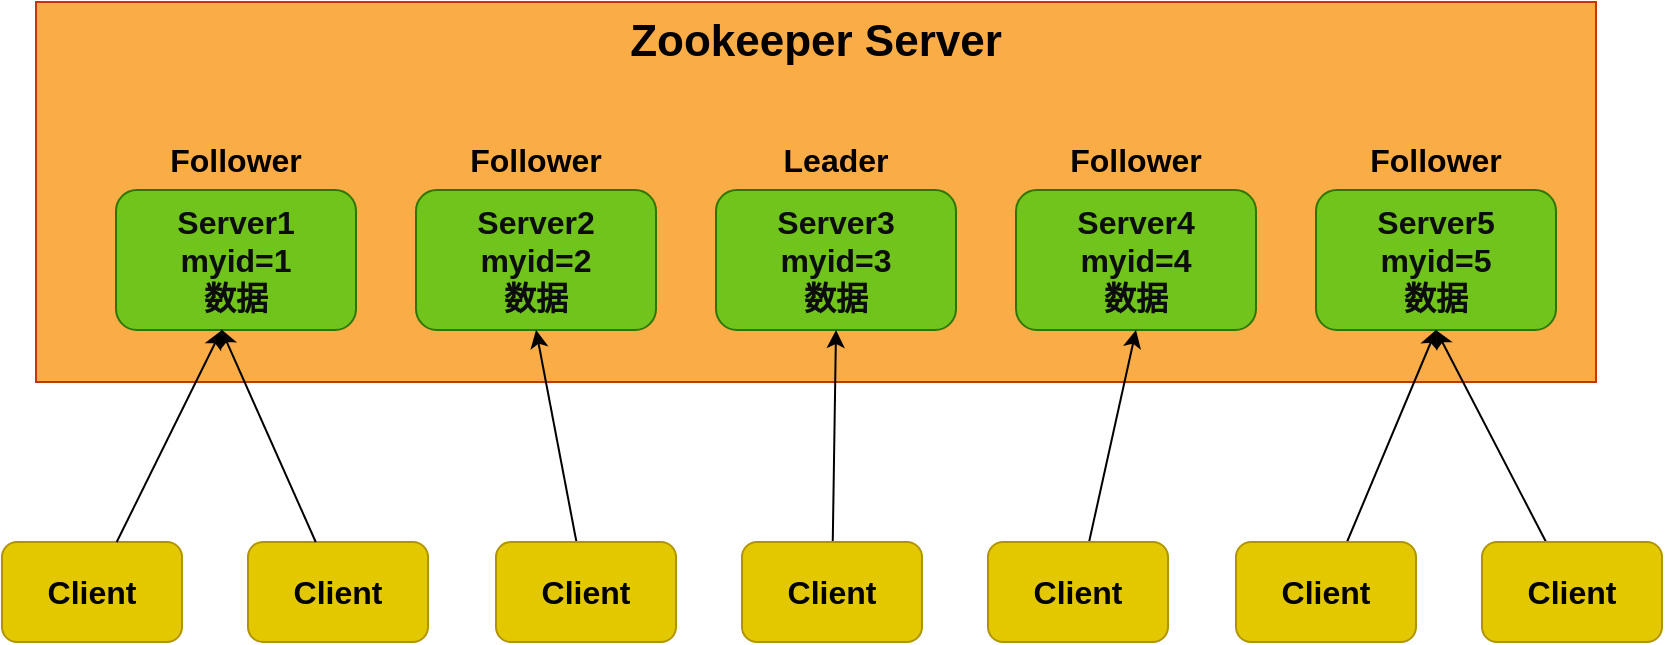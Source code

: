<mxfile version="25.0.3" pages="2">
  <diagram name="zookeeper特点" id="c7558073-3199-34d8-9f00-42111426c3f3">
    <mxGraphModel dx="1584" dy="2370" grid="1" gridSize="10" guides="1" tooltips="1" connect="1" arrows="1" fold="1" page="1" pageScale="1" pageWidth="1169" pageHeight="827" background="none" math="0" shadow="0">
      <root>
        <mxCell id="0" />
        <mxCell id="1" parent="0" />
        <mxCell id="lSs8Wl9gMxLuSbUvKKwC-7" style="edgeStyle=none;rounded=0;orthogonalLoop=1;jettySize=auto;html=1;entryX=0.5;entryY=0;entryDx=0;entryDy=0;fontSize=22;exitX=0;exitY=1;exitDx=0;exitDy=0;" parent="1" edge="1">
          <mxGeometry relative="1" as="geometry">
            <mxPoint x="220" y="190" as="sourcePoint" />
          </mxGeometry>
        </mxCell>
        <mxCell id="lSs8Wl9gMxLuSbUvKKwC-11" style="edgeStyle=none;rounded=0;orthogonalLoop=1;jettySize=auto;html=1;entryX=0;entryY=0;entryDx=0;entryDy=0;fontSize=22;" parent="1" edge="1">
          <mxGeometry relative="1" as="geometry">
            <mxPoint x="332.5" y="190" as="sourcePoint" />
          </mxGeometry>
        </mxCell>
        <mxCell id="D7yf6N8B82BZxUn0IDsn-1" value="Zookeeper Server" style="rounded=0;whiteSpace=wrap;html=1;fillColor=#FAAC46;fontColor=#000000;strokeColor=#C73500;verticalAlign=top;fontSize=22;fontStyle=1" vertex="1" parent="1">
          <mxGeometry x="207" y="40" width="780" height="190" as="geometry" />
        </mxCell>
        <mxCell id="D7yf6N8B82BZxUn0IDsn-4" value="" style="group" vertex="1" connectable="0" parent="1">
          <mxGeometry x="247" y="104" width="120" height="100" as="geometry" />
        </mxCell>
        <mxCell id="D7yf6N8B82BZxUn0IDsn-2" value="Server1&lt;br style=&quot;font-size: 16px;&quot;&gt;myid=1&lt;br style=&quot;font-size: 16px;&quot;&gt;数据" style="rounded=1;whiteSpace=wrap;html=1;fillColor=#70C41B;strokeColor=#2D7600;fontColor=#0D0D0D;fontSize=16;fontStyle=1" vertex="1" parent="D7yf6N8B82BZxUn0IDsn-4">
          <mxGeometry y="30" width="120" height="70" as="geometry" />
        </mxCell>
        <mxCell id="D7yf6N8B82BZxUn0IDsn-3" value="Follower" style="text;html=1;strokeColor=none;fillColor=none;align=center;verticalAlign=middle;whiteSpace=wrap;rounded=0;fontStyle=1;fontSize=16;" vertex="1" parent="D7yf6N8B82BZxUn0IDsn-4">
          <mxGeometry x="30" width="60" height="30" as="geometry" />
        </mxCell>
        <mxCell id="D7yf6N8B82BZxUn0IDsn-5" value="" style="group" vertex="1" connectable="0" parent="1">
          <mxGeometry x="397" y="104" width="120" height="100" as="geometry" />
        </mxCell>
        <mxCell id="D7yf6N8B82BZxUn0IDsn-6" value="Server2&lt;br style=&quot;font-size: 16px;&quot;&gt;myid=2&lt;br style=&quot;font-size: 16px;&quot;&gt;数据" style="rounded=1;whiteSpace=wrap;html=1;fillColor=#70C41B;strokeColor=#2D7600;fontColor=#0D0D0D;fontSize=16;fontStyle=1" vertex="1" parent="D7yf6N8B82BZxUn0IDsn-5">
          <mxGeometry y="30" width="120" height="70" as="geometry" />
        </mxCell>
        <mxCell id="D7yf6N8B82BZxUn0IDsn-7" value="Follower" style="text;html=1;strokeColor=none;fillColor=none;align=center;verticalAlign=middle;whiteSpace=wrap;rounded=0;fontStyle=1;fontSize=16;" vertex="1" parent="D7yf6N8B82BZxUn0IDsn-5">
          <mxGeometry x="30" width="60" height="30" as="geometry" />
        </mxCell>
        <mxCell id="D7yf6N8B82BZxUn0IDsn-8" value="" style="group" vertex="1" connectable="0" parent="1">
          <mxGeometry x="547" y="104" width="120" height="100" as="geometry" />
        </mxCell>
        <mxCell id="D7yf6N8B82BZxUn0IDsn-9" value="Server3&lt;br style=&quot;font-size: 16px;&quot;&gt;myid=3&lt;br style=&quot;font-size: 16px;&quot;&gt;数据" style="rounded=1;whiteSpace=wrap;html=1;fillColor=#70C41B;strokeColor=#2D7600;fontColor=#0D0D0D;fontSize=16;fontStyle=1" vertex="1" parent="D7yf6N8B82BZxUn0IDsn-8">
          <mxGeometry y="30" width="120" height="70" as="geometry" />
        </mxCell>
        <mxCell id="D7yf6N8B82BZxUn0IDsn-10" value="Leader" style="text;html=1;strokeColor=none;fillColor=none;align=center;verticalAlign=middle;whiteSpace=wrap;rounded=0;fontStyle=1;fontSize=16;" vertex="1" parent="D7yf6N8B82BZxUn0IDsn-8">
          <mxGeometry x="30" width="60" height="30" as="geometry" />
        </mxCell>
        <mxCell id="D7yf6N8B82BZxUn0IDsn-11" value="" style="group" vertex="1" connectable="0" parent="1">
          <mxGeometry x="697" y="104" width="120" height="100" as="geometry" />
        </mxCell>
        <mxCell id="D7yf6N8B82BZxUn0IDsn-12" value="Server4&lt;br style=&quot;font-size: 16px;&quot;&gt;myid=4&lt;br style=&quot;font-size: 16px;&quot;&gt;数据" style="rounded=1;whiteSpace=wrap;html=1;fillColor=#70C41B;strokeColor=#2D7600;fontColor=#0D0D0D;fontSize=16;fontStyle=1" vertex="1" parent="D7yf6N8B82BZxUn0IDsn-11">
          <mxGeometry y="30" width="120" height="70" as="geometry" />
        </mxCell>
        <mxCell id="D7yf6N8B82BZxUn0IDsn-13" value="Follower" style="text;html=1;strokeColor=none;fillColor=none;align=center;verticalAlign=middle;whiteSpace=wrap;rounded=0;fontStyle=1;fontSize=16;" vertex="1" parent="D7yf6N8B82BZxUn0IDsn-11">
          <mxGeometry x="30" width="60" height="30" as="geometry" />
        </mxCell>
        <mxCell id="D7yf6N8B82BZxUn0IDsn-14" value="" style="group" vertex="1" connectable="0" parent="1">
          <mxGeometry x="847" y="104" width="120" height="100" as="geometry" />
        </mxCell>
        <mxCell id="D7yf6N8B82BZxUn0IDsn-15" value="Server5&lt;br style=&quot;font-size: 16px;&quot;&gt;myid=5&lt;br style=&quot;font-size: 16px;&quot;&gt;数据" style="rounded=1;whiteSpace=wrap;html=1;fillColor=#70C41B;strokeColor=#2D7600;fontColor=#0D0D0D;fontSize=16;fontStyle=1" vertex="1" parent="D7yf6N8B82BZxUn0IDsn-14">
          <mxGeometry y="30" width="120" height="70" as="geometry" />
        </mxCell>
        <mxCell id="D7yf6N8B82BZxUn0IDsn-16" value="Follower" style="text;html=1;strokeColor=none;fillColor=none;align=center;verticalAlign=middle;whiteSpace=wrap;rounded=0;fontStyle=1;fontSize=16;" vertex="1" parent="D7yf6N8B82BZxUn0IDsn-14">
          <mxGeometry x="30" width="60" height="30" as="geometry" />
        </mxCell>
        <mxCell id="D7yf6N8B82BZxUn0IDsn-17" value="Client" style="rounded=1;whiteSpace=wrap;html=1;fillColor=#e3c800;strokeColor=#B09500;fontColor=#000000;fontSize=16;fontStyle=1" vertex="1" parent="1">
          <mxGeometry x="190" y="310" width="90" height="50" as="geometry" />
        </mxCell>
        <mxCell id="D7yf6N8B82BZxUn0IDsn-18" value="Client" style="rounded=1;whiteSpace=wrap;html=1;fillColor=#e3c800;strokeColor=#B09500;fontColor=#000000;fontSize=16;fontStyle=1" vertex="1" parent="1">
          <mxGeometry x="313" y="310" width="90" height="50" as="geometry" />
        </mxCell>
        <mxCell id="D7yf6N8B82BZxUn0IDsn-26" style="rounded=0;orthogonalLoop=1;jettySize=auto;html=1;entryX=0.5;entryY=1;entryDx=0;entryDy=0;" edge="1" parent="1" source="D7yf6N8B82BZxUn0IDsn-19" target="D7yf6N8B82BZxUn0IDsn-6">
          <mxGeometry relative="1" as="geometry">
            <mxPoint x="467" y="210.0" as="targetPoint" />
          </mxGeometry>
        </mxCell>
        <mxCell id="D7yf6N8B82BZxUn0IDsn-19" value="Client" style="rounded=1;whiteSpace=wrap;html=1;fillColor=#e3c800;strokeColor=#B09500;fontColor=#000000;fontSize=16;fontStyle=1" vertex="1" parent="1">
          <mxGeometry x="437" y="310" width="90" height="50" as="geometry" />
        </mxCell>
        <mxCell id="D7yf6N8B82BZxUn0IDsn-27" style="rounded=0;orthogonalLoop=1;jettySize=auto;html=1;entryX=0.5;entryY=1;entryDx=0;entryDy=0;" edge="1" parent="1" source="D7yf6N8B82BZxUn0IDsn-20" target="D7yf6N8B82BZxUn0IDsn-9">
          <mxGeometry relative="1" as="geometry" />
        </mxCell>
        <mxCell id="D7yf6N8B82BZxUn0IDsn-20" value="Client" style="rounded=1;whiteSpace=wrap;html=1;fillColor=#e3c800;strokeColor=#B09500;fontColor=#000000;fontSize=16;fontStyle=1" vertex="1" parent="1">
          <mxGeometry x="560" y="310" width="90" height="50" as="geometry" />
        </mxCell>
        <mxCell id="D7yf6N8B82BZxUn0IDsn-28" style="rounded=0;orthogonalLoop=1;jettySize=auto;html=1;entryX=0.5;entryY=1;entryDx=0;entryDy=0;" edge="1" parent="1" source="D7yf6N8B82BZxUn0IDsn-21" target="D7yf6N8B82BZxUn0IDsn-12">
          <mxGeometry relative="1" as="geometry" />
        </mxCell>
        <mxCell id="D7yf6N8B82BZxUn0IDsn-21" value="Client" style="rounded=1;whiteSpace=wrap;html=1;fillColor=#e3c800;strokeColor=#B09500;fontColor=#000000;fontSize=16;fontStyle=1" vertex="1" parent="1">
          <mxGeometry x="683" y="310" width="90" height="50" as="geometry" />
        </mxCell>
        <mxCell id="D7yf6N8B82BZxUn0IDsn-29" style="rounded=0;orthogonalLoop=1;jettySize=auto;html=1;entryX=0.5;entryY=1;entryDx=0;entryDy=0;" edge="1" parent="1" source="D7yf6N8B82BZxUn0IDsn-22" target="D7yf6N8B82BZxUn0IDsn-15">
          <mxGeometry relative="1" as="geometry">
            <mxPoint x="897" y="210.0" as="targetPoint" />
          </mxGeometry>
        </mxCell>
        <mxCell id="D7yf6N8B82BZxUn0IDsn-22" value="Client" style="rounded=1;whiteSpace=wrap;html=1;fillColor=#e3c800;strokeColor=#B09500;fontColor=#000000;fontSize=16;fontStyle=1" vertex="1" parent="1">
          <mxGeometry x="807" y="310" width="90" height="50" as="geometry" />
        </mxCell>
        <mxCell id="D7yf6N8B82BZxUn0IDsn-30" style="rounded=0;orthogonalLoop=1;jettySize=auto;html=1;entryX=0.5;entryY=1;entryDx=0;entryDy=0;" edge="1" parent="1" source="D7yf6N8B82BZxUn0IDsn-23" target="D7yf6N8B82BZxUn0IDsn-15">
          <mxGeometry relative="1" as="geometry" />
        </mxCell>
        <mxCell id="D7yf6N8B82BZxUn0IDsn-23" value="Client" style="rounded=1;whiteSpace=wrap;html=1;fillColor=#e3c800;strokeColor=#B09500;fontColor=#000000;fontSize=16;fontStyle=1" vertex="1" parent="1">
          <mxGeometry x="930" y="310" width="90" height="50" as="geometry" />
        </mxCell>
        <mxCell id="D7yf6N8B82BZxUn0IDsn-24" style="rounded=0;orthogonalLoop=1;jettySize=auto;html=1;entryX=0.438;entryY=1.006;entryDx=0;entryDy=0;entryPerimeter=0;" edge="1" parent="1" source="D7yf6N8B82BZxUn0IDsn-17" target="D7yf6N8B82BZxUn0IDsn-2">
          <mxGeometry relative="1" as="geometry" />
        </mxCell>
        <mxCell id="D7yf6N8B82BZxUn0IDsn-25" style="rounded=0;orthogonalLoop=1;jettySize=auto;html=1;entryX=0.438;entryY=0.995;entryDx=0;entryDy=0;entryPerimeter=0;" edge="1" parent="1" source="D7yf6N8B82BZxUn0IDsn-18" target="D7yf6N8B82BZxUn0IDsn-2">
          <mxGeometry relative="1" as="geometry" />
        </mxCell>
      </root>
    </mxGraphModel>
  </diagram>
  <diagram id="sF0yeC2dWIsF_Bui2Mg7" name="Zookeeper服务">
    <mxGraphModel dx="1434" dy="833" grid="1" gridSize="10" guides="1" tooltips="1" connect="0" arrows="1" fold="1" page="1" pageScale="1" pageWidth="1169" pageHeight="827" math="0" shadow="0">
      <root>
        <mxCell id="0" />
        <mxCell id="1" parent="0" />
        <mxCell id="uevg5NRr3Y7PBl9EROGS-2" value="" style="rounded=0;whiteSpace=wrap;html=1;strokeWidth=2;" vertex="1" parent="1">
          <mxGeometry x="40" y="50" width="1080" height="290" as="geometry" />
        </mxCell>
        <mxCell id="uevg5NRr3Y7PBl9EROGS-1" value="Server" style="rounded=1;whiteSpace=wrap;html=1;strokeWidth=2;fillColor=#dae8fc;strokeColor=#000000;fontSize=14;" vertex="1" parent="1">
          <mxGeometry x="125" y="220" width="105" height="45" as="geometry" />
        </mxCell>
        <mxCell id="uevg5NRr3Y7PBl9EROGS-3" value="Follower" style="ellipse;shape=cloud;whiteSpace=wrap;html=1;fillColor=#fff2cc;strokeColor=#000000;fontSize=14;" vertex="1" parent="1">
          <mxGeometry x="117.5" y="165" width="120" height="45" as="geometry" />
        </mxCell>
        <mxCell id="uevg5NRr3Y7PBl9EROGS-4" value="Server" style="rounded=1;whiteSpace=wrap;html=1;strokeWidth=2;fillColor=#dae8fc;strokeColor=#000000;fontSize=14;" vertex="1" parent="1">
          <mxGeometry x="328" y="220" width="105" height="45" as="geometry" />
        </mxCell>
        <mxCell id="uevg5NRr3Y7PBl9EROGS-6" value="Follower" style="ellipse;shape=cloud;whiteSpace=wrap;html=1;fillColor=#fff2cc;strokeColor=#000000;fontSize=14;" vertex="1" parent="1">
          <mxGeometry x="320.5" y="165" width="120" height="45" as="geometry" />
        </mxCell>
        <mxCell id="uevg5NRr3Y7PBl9EROGS-48" style="edgeStyle=orthogonalEdgeStyle;shape=connector;curved=1;rounded=0;orthogonalLoop=1;jettySize=auto;html=1;strokeColor=#00CC00;strokeWidth=2;align=center;verticalAlign=middle;fontFamily=Helvetica;fontSize=12;fontColor=default;labelBackgroundColor=default;endArrow=classic;fillColor=#d5e8d4;" edge="1" parent="1" source="uevg5NRr3Y7PBl9EROGS-7" target="uevg5NRr3Y7PBl9EROGS-2">
          <mxGeometry relative="1" as="geometry" />
        </mxCell>
        <mxCell id="uevg5NRr3Y7PBl9EROGS-49" style="edgeStyle=orthogonalEdgeStyle;shape=connector;curved=1;rounded=0;orthogonalLoop=1;jettySize=auto;html=1;strokeColor=#FF3333;strokeWidth=2;align=center;verticalAlign=middle;fontFamily=Helvetica;fontSize=12;fontColor=default;labelBackgroundColor=default;endArrow=classic;fillColor=#d5e8d4;" edge="1" parent="1" source="uevg5NRr3Y7PBl9EROGS-7" target="uevg5NRr3Y7PBl9EROGS-4">
          <mxGeometry relative="1" as="geometry" />
        </mxCell>
        <mxCell id="uevg5NRr3Y7PBl9EROGS-7" value="Server" style="rounded=1;whiteSpace=wrap;html=1;strokeWidth=2;fillColor=#f8cecc;strokeColor=#000000;fontSize=14;" vertex="1" parent="1">
          <mxGeometry x="531" y="220" width="105" height="45" as="geometry" />
        </mxCell>
        <mxCell id="uevg5NRr3Y7PBl9EROGS-8" value="Leader" style="ellipse;shape=cloud;whiteSpace=wrap;html=1;fillColor=#f8cecc;strokeColor=#000000;fontSize=14;" vertex="1" parent="1">
          <mxGeometry x="520" y="165" width="120" height="45" as="geometry" />
        </mxCell>
        <mxCell id="uevg5NRr3Y7PBl9EROGS-9" value="Server" style="rounded=1;whiteSpace=wrap;html=1;strokeWidth=2;fillColor=#dae8fc;strokeColor=#000000;fontSize=14;" vertex="1" parent="1">
          <mxGeometry x="734" y="220" width="105" height="45" as="geometry" />
        </mxCell>
        <mxCell id="uevg5NRr3Y7PBl9EROGS-53" style="edgeStyle=orthogonalEdgeStyle;shape=connector;curved=1;rounded=0;orthogonalLoop=1;jettySize=auto;html=1;strokeColor=#FFFF33;strokeWidth=2;align=center;verticalAlign=middle;fontFamily=Helvetica;fontSize=12;fontColor=default;labelBackgroundColor=default;endArrow=classic;fillColor=#fff2cc;exitX=0.533;exitY=0;exitDx=0;exitDy=0;exitPerimeter=0;" edge="1" parent="1">
          <mxGeometry relative="1" as="geometry">
            <mxPoint x="585" y="218.97" as="targetPoint" />
            <mxPoint x="794.965" y="218.97" as="sourcePoint" />
            <Array as="points">
              <mxPoint x="795" y="199" />
              <mxPoint x="645" y="199" />
              <mxPoint x="585" y="200" />
            </Array>
          </mxGeometry>
        </mxCell>
        <mxCell id="uevg5NRr3Y7PBl9EROGS-10" value="Follower" style="ellipse;shape=cloud;whiteSpace=wrap;html=1;fillColor=#fff2cc;strokeColor=#000000;fontSize=14;" vertex="1" parent="1">
          <mxGeometry x="726.5" y="165" width="120" height="45" as="geometry" />
        </mxCell>
        <mxCell id="uevg5NRr3Y7PBl9EROGS-11" value="Server" style="rounded=1;whiteSpace=wrap;html=1;strokeWidth=2;fillColor=#dae8fc;strokeColor=#000000;fontSize=14;" vertex="1" parent="1">
          <mxGeometry x="937.5" y="220" width="105" height="45" as="geometry" />
        </mxCell>
        <mxCell id="uevg5NRr3Y7PBl9EROGS-12" value="Follower" style="ellipse;shape=cloud;whiteSpace=wrap;html=1;fillColor=#fff2cc;strokeColor=#000000;fontSize=14;" vertex="1" parent="1">
          <mxGeometry x="937.5" y="165" width="120" height="45" as="geometry" />
        </mxCell>
        <mxCell id="uevg5NRr3Y7PBl9EROGS-13" value="Clent" style="rounded=0;whiteSpace=wrap;html=1;strokeColor=#000000;strokeWidth=2;align=center;verticalAlign=middle;fontFamily=Helvetica;fontSize=16;fillColor=#d5e8d4;" vertex="1" parent="1">
          <mxGeometry x="17.5" y="520" width="100" height="40" as="geometry" />
        </mxCell>
        <mxCell id="uevg5NRr3Y7PBl9EROGS-23" style="edgeStyle=orthogonalEdgeStyle;shape=connector;curved=1;rounded=0;orthogonalLoop=1;jettySize=auto;html=1;strokeColor=default;strokeWidth=2;align=center;verticalAlign=middle;fontFamily=Helvetica;fontSize=12;fontColor=default;labelBackgroundColor=default;endArrow=classic;entryX=0.479;entryY=0.941;entryDx=0;entryDy=0;entryPerimeter=0;" edge="1" parent="1" source="uevg5NRr3Y7PBl9EROGS-14" target="uevg5NRr3Y7PBl9EROGS-1">
          <mxGeometry relative="1" as="geometry">
            <mxPoint x="270" y="270" as="targetPoint" />
          </mxGeometry>
        </mxCell>
        <mxCell id="uevg5NRr3Y7PBl9EROGS-14" value="Clent" style="rounded=0;whiteSpace=wrap;html=1;strokeColor=#000000;strokeWidth=2;align=center;verticalAlign=middle;fontFamily=Helvetica;fontSize=16;fillColor=#d5e8d4;" vertex="1" parent="1">
          <mxGeometry x="164" y="520" width="100" height="40" as="geometry" />
        </mxCell>
        <mxCell id="uevg5NRr3Y7PBl9EROGS-28" style="edgeStyle=orthogonalEdgeStyle;shape=connector;curved=1;rounded=0;orthogonalLoop=1;jettySize=auto;html=1;strokeColor=default;strokeWidth=2;align=center;verticalAlign=middle;fontFamily=Helvetica;fontSize=12;fontColor=default;labelBackgroundColor=default;endArrow=classic;exitX=0.5;exitY=0;exitDx=0;exitDy=0;exitPerimeter=0;" edge="1" parent="1" source="uevg5NRr3Y7PBl9EROGS-15" target="uevg5NRr3Y7PBl9EROGS-1">
          <mxGeometry relative="1" as="geometry" />
        </mxCell>
        <mxCell id="uevg5NRr3Y7PBl9EROGS-15" value="Clent" style="rounded=0;whiteSpace=wrap;html=1;strokeColor=#000000;strokeWidth=2;align=center;verticalAlign=middle;fontFamily=Helvetica;fontSize=16;fillColor=#d5e8d4;" vertex="1" parent="1">
          <mxGeometry x="310" y="520" width="100" height="40" as="geometry" />
        </mxCell>
        <mxCell id="uevg5NRr3Y7PBl9EROGS-16" value="Clent" style="rounded=0;whiteSpace=wrap;html=1;strokeColor=#000000;strokeWidth=2;align=center;verticalAlign=middle;fontFamily=Helvetica;fontSize=16;fillColor=#d5e8d4;" vertex="1" parent="1">
          <mxGeometry x="457" y="520" width="100" height="40" as="geometry" />
        </mxCell>
        <mxCell id="uevg5NRr3Y7PBl9EROGS-57" style="edgeStyle=orthogonalEdgeStyle;shape=connector;curved=1;rounded=0;orthogonalLoop=1;jettySize=auto;html=1;strokeColor=#000000;strokeWidth=2;align=center;verticalAlign=middle;fontFamily=Helvetica;fontSize=12;fontColor=default;labelBackgroundColor=default;endArrow=classic;fillColor=#fff2cc;" edge="1" parent="1" source="uevg5NRr3Y7PBl9EROGS-17" target="uevg5NRr3Y7PBl9EROGS-7">
          <mxGeometry relative="1" as="geometry" />
        </mxCell>
        <mxCell id="uevg5NRr3Y7PBl9EROGS-17" value="Clent" style="rounded=0;whiteSpace=wrap;html=1;strokeColor=#000000;strokeWidth=2;align=center;verticalAlign=middle;fontFamily=Helvetica;fontSize=16;fillColor=#d5e8d4;" vertex="1" parent="1">
          <mxGeometry x="603" y="520" width="100" height="40" as="geometry" />
        </mxCell>
        <mxCell id="uevg5NRr3Y7PBl9EROGS-18" value="Clent" style="rounded=0;whiteSpace=wrap;html=1;strokeColor=#000000;strokeWidth=2;align=center;verticalAlign=middle;fontFamily=Helvetica;fontSize=16;fillColor=#d5e8d4;" vertex="1" parent="1">
          <mxGeometry x="750" y="520" width="100" height="40" as="geometry" />
        </mxCell>
        <mxCell id="uevg5NRr3Y7PBl9EROGS-19" value="Clent" style="rounded=0;whiteSpace=wrap;html=1;strokeColor=#000000;strokeWidth=2;align=center;verticalAlign=middle;fontFamily=Helvetica;fontSize=16;fillColor=#d5e8d4;" vertex="1" parent="1">
          <mxGeometry x="896" y="520" width="100" height="40" as="geometry" />
        </mxCell>
        <mxCell id="uevg5NRr3Y7PBl9EROGS-20" value="Clent" style="rounded=0;whiteSpace=wrap;html=1;strokeColor=#000000;strokeWidth=2;align=center;verticalAlign=middle;fontFamily=Helvetica;fontSize=16;fillColor=#d5e8d4;" vertex="1" parent="1">
          <mxGeometry x="1042.5" y="520" width="100" height="40" as="geometry" />
        </mxCell>
        <mxCell id="uevg5NRr3Y7PBl9EROGS-22" style="edgeStyle=orthogonalEdgeStyle;rounded=0;orthogonalLoop=1;jettySize=auto;html=1;entryX=0.476;entryY=1;entryDx=0;entryDy=0;entryPerimeter=0;fontFamily=Helvetica;fontSize=12;fontColor=default;curved=1;exitX=0.55;exitY=0;exitDx=0;exitDy=0;exitPerimeter=0;strokeWidth=2;" edge="1" parent="1" source="uevg5NRr3Y7PBl9EROGS-13" target="uevg5NRr3Y7PBl9EROGS-1">
          <mxGeometry relative="1" as="geometry" />
        </mxCell>
        <mxCell id="uevg5NRr3Y7PBl9EROGS-33" style="edgeStyle=orthogonalEdgeStyle;shape=connector;curved=1;rounded=0;orthogonalLoop=1;jettySize=auto;html=1;entryX=0.509;entryY=1.018;entryDx=0;entryDy=0;entryPerimeter=0;strokeColor=#0000FF;strokeWidth=2;align=center;verticalAlign=middle;fontFamily=Helvetica;fontSize=12;fontColor=default;labelBackgroundColor=default;endArrow=classic;" edge="1" parent="1" source="uevg5NRr3Y7PBl9EROGS-1" target="uevg5NRr3Y7PBl9EROGS-7">
          <mxGeometry relative="1" as="geometry">
            <Array as="points">
              <mxPoint x="178" y="460" />
              <mxPoint x="584" y="460" />
              <mxPoint x="584" y="285" />
              <mxPoint x="584" y="285" />
            </Array>
          </mxGeometry>
        </mxCell>
        <mxCell id="uevg5NRr3Y7PBl9EROGS-35" value="转发" style="edgeLabel;html=1;align=center;verticalAlign=middle;resizable=0;points=[];rounded=1;strokeColor=default;strokeWidth=2;fontFamily=Helvetica;fontSize=12;fontColor=#0000FF;labelBackgroundColor=default;fillColor=default;" vertex="1" connectable="0" parent="uevg5NRr3Y7PBl9EROGS-33">
          <mxGeometry x="0.013" y="-2" relative="1" as="geometry">
            <mxPoint as="offset" />
          </mxGeometry>
        </mxCell>
        <mxCell id="uevg5NRr3Y7PBl9EROGS-34" style="edgeStyle=orthogonalEdgeStyle;shape=connector;curved=1;rounded=0;orthogonalLoop=1;jettySize=auto;html=1;entryX=0.509;entryY=0.991;entryDx=0;entryDy=0;entryPerimeter=0;strokeColor=#0000FF;strokeWidth=2;align=center;verticalAlign=middle;fontFamily=Helvetica;fontSize=12;fontColor=default;labelBackgroundColor=default;endArrow=classic;exitX=0.476;exitY=1.018;exitDx=0;exitDy=0;exitPerimeter=0;" edge="1" parent="1" source="uevg5NRr3Y7PBl9EROGS-4" target="uevg5NRr3Y7PBl9EROGS-7">
          <mxGeometry relative="1" as="geometry">
            <Array as="points">
              <mxPoint x="378" y="370" />
              <mxPoint x="584" y="370" />
            </Array>
          </mxGeometry>
        </mxCell>
        <mxCell id="uevg5NRr3Y7PBl9EROGS-36" value="转发" style="edgeLabel;html=1;align=center;verticalAlign=middle;resizable=0;points=[];rounded=1;strokeColor=default;strokeWidth=2;fontFamily=Helvetica;fontSize=12;fontColor=#0000FF;labelBackgroundColor=default;fillColor=default;" vertex="1" connectable="0" parent="uevg5NRr3Y7PBl9EROGS-34">
          <mxGeometry x="-0.019" y="-2" relative="1" as="geometry">
            <mxPoint as="offset" />
          </mxGeometry>
        </mxCell>
        <mxCell id="uevg5NRr3Y7PBl9EROGS-37" style="edgeStyle=orthogonalEdgeStyle;shape=connector;curved=1;rounded=0;orthogonalLoop=1;jettySize=auto;html=1;entryX=0.514;entryY=1.022;entryDx=0;entryDy=0;entryPerimeter=0;strokeColor=#0000FF;strokeWidth=2;align=center;verticalAlign=middle;fontFamily=Helvetica;fontSize=12;fontColor=default;labelBackgroundColor=default;endArrow=classic;exitX=0.524;exitY=0.978;exitDx=0;exitDy=0;exitPerimeter=0;" edge="1" parent="1" source="uevg5NRr3Y7PBl9EROGS-9" target="uevg5NRr3Y7PBl9EROGS-7">
          <mxGeometry relative="1" as="geometry">
            <Array as="points">
              <mxPoint x="789" y="370" />
              <mxPoint x="585" y="370" />
            </Array>
          </mxGeometry>
        </mxCell>
        <mxCell id="uevg5NRr3Y7PBl9EROGS-39" value="转发" style="edgeLabel;html=1;align=center;verticalAlign=middle;resizable=0;points=[];rounded=1;strokeColor=default;strokeWidth=2;fontFamily=Helvetica;fontSize=12;fontColor=#0000FF;labelBackgroundColor=default;fillColor=default;" vertex="1" connectable="0" parent="uevg5NRr3Y7PBl9EROGS-37">
          <mxGeometry x="-0.111" y="-5" relative="1" as="geometry">
            <mxPoint as="offset" />
          </mxGeometry>
        </mxCell>
        <mxCell id="uevg5NRr3Y7PBl9EROGS-38" style="edgeStyle=orthogonalEdgeStyle;shape=connector;curved=1;rounded=0;orthogonalLoop=1;jettySize=auto;html=1;entryX=0.514;entryY=0.978;entryDx=0;entryDy=0;entryPerimeter=0;strokeColor=#0000FF;strokeWidth=2;align=center;verticalAlign=middle;fontFamily=Helvetica;fontSize=12;fontColor=default;labelBackgroundColor=default;endArrow=classic;exitX=0.51;exitY=1;exitDx=0;exitDy=0;exitPerimeter=0;" edge="1" parent="1" source="uevg5NRr3Y7PBl9EROGS-11" target="uevg5NRr3Y7PBl9EROGS-7">
          <mxGeometry relative="1" as="geometry">
            <Array as="points">
              <mxPoint x="991" y="420" />
              <mxPoint x="585" y="420" />
            </Array>
          </mxGeometry>
        </mxCell>
        <mxCell id="uevg5NRr3Y7PBl9EROGS-40" value="转发" style="edgeLabel;html=1;align=center;verticalAlign=middle;resizable=0;points=[];rounded=1;strokeColor=default;strokeWidth=2;fontFamily=Helvetica;fontSize=12;fontColor=#0000FF;labelBackgroundColor=default;fillColor=default;" vertex="1" connectable="0" parent="uevg5NRr3Y7PBl9EROGS-38">
          <mxGeometry x="-0.107" y="-1" relative="1" as="geometry">
            <mxPoint as="offset" />
          </mxGeometry>
        </mxCell>
        <mxCell id="uevg5NRr3Y7PBl9EROGS-41" style="edgeStyle=orthogonalEdgeStyle;shape=connector;curved=1;rounded=0;orthogonalLoop=1;jettySize=auto;html=1;entryX=0.45;entryY=1.003;entryDx=0;entryDy=0;entryPerimeter=0;strokeColor=#00CC00;strokeWidth=2;align=center;verticalAlign=middle;fontFamily=Helvetica;fontSize=12;fontColor=default;labelBackgroundColor=default;endArrow=classic;exitX=0.5;exitY=1.003;exitDx=0;exitDy=0;exitPerimeter=0;fillColor=#d5e8d4;" edge="1" parent="1" source="uevg5NRr3Y7PBl9EROGS-7" target="uevg5NRr3Y7PBl9EROGS-4">
          <mxGeometry relative="1" as="geometry">
            <Array as="points">
              <mxPoint x="584" y="310" />
              <mxPoint x="375" y="310" />
            </Array>
          </mxGeometry>
        </mxCell>
        <mxCell id="uevg5NRr3Y7PBl9EROGS-42" value="Commit" style="edgeLabel;html=1;align=center;verticalAlign=middle;resizable=0;points=[];rounded=1;strokeColor=default;strokeWidth=2;fontFamily=Helvetica;fontSize=12;fontColor=default;labelBackgroundColor=default;fillColor=default;" vertex="1" connectable="0" parent="uevg5NRr3Y7PBl9EROGS-41">
          <mxGeometry x="0.003" relative="1" as="geometry">
            <mxPoint as="offset" />
          </mxGeometry>
        </mxCell>
        <mxCell id="uevg5NRr3Y7PBl9EROGS-43" style="edgeStyle=orthogonalEdgeStyle;shape=connector;curved=1;rounded=0;orthogonalLoop=1;jettySize=auto;html=1;entryX=0.484;entryY=0.978;entryDx=0;entryDy=0;entryPerimeter=0;strokeColor=#00CC00;strokeWidth=2;align=center;verticalAlign=middle;fontFamily=Helvetica;fontSize=12;fontColor=default;labelBackgroundColor=default;endArrow=classic;fillColor=#d5e8d4;exitX=0.514;exitY=0.978;exitDx=0;exitDy=0;exitPerimeter=0;" edge="1" parent="1" source="uevg5NRr3Y7PBl9EROGS-7" target="uevg5NRr3Y7PBl9EROGS-1">
          <mxGeometry relative="1" as="geometry">
            <Array as="points">
              <mxPoint x="585" y="330" />
              <mxPoint x="176" y="330" />
            </Array>
          </mxGeometry>
        </mxCell>
        <mxCell id="uevg5NRr3Y7PBl9EROGS-44" style="edgeStyle=orthogonalEdgeStyle;shape=connector;curved=1;rounded=0;orthogonalLoop=1;jettySize=auto;html=1;entryX=0.517;entryY=1.004;entryDx=0;entryDy=0;entryPerimeter=0;strokeColor=#00CC00;strokeWidth=2;align=center;verticalAlign=middle;fontFamily=Helvetica;fontSize=12;fontColor=default;labelBackgroundColor=default;endArrow=classic;fillColor=#d5e8d4;exitX=0.506;exitY=1.019;exitDx=0;exitDy=0;exitPerimeter=0;" edge="1" parent="1" source="uevg5NRr3Y7PBl9EROGS-7" target="uevg5NRr3Y7PBl9EROGS-9">
          <mxGeometry relative="1" as="geometry" />
        </mxCell>
        <mxCell id="uevg5NRr3Y7PBl9EROGS-45" style="edgeStyle=orthogonalEdgeStyle;shape=connector;curved=1;rounded=0;orthogonalLoop=1;jettySize=auto;html=1;entryX=0.526;entryY=1.008;entryDx=0;entryDy=0;entryPerimeter=0;strokeColor=#00CC00;strokeWidth=2;align=center;verticalAlign=middle;fontFamily=Helvetica;fontSize=12;fontColor=default;labelBackgroundColor=default;endArrow=classic;fillColor=#d5e8d4;" edge="1" parent="1" source="uevg5NRr3Y7PBl9EROGS-7" target="uevg5NRr3Y7PBl9EROGS-11">
          <mxGeometry relative="1" as="geometry">
            <Array as="points">
              <mxPoint x="584" y="330" />
              <mxPoint x="990" y="330" />
              <mxPoint x="990" y="285" />
              <mxPoint x="993" y="285" />
            </Array>
          </mxGeometry>
        </mxCell>
        <mxCell id="uevg5NRr3Y7PBl9EROGS-46" style="edgeStyle=orthogonalEdgeStyle;shape=connector;curved=1;rounded=0;orthogonalLoop=1;jettySize=auto;html=1;strokeColor=#FFFF33;strokeWidth=2;align=center;verticalAlign=middle;fontFamily=Helvetica;fontSize=12;fontColor=default;labelBackgroundColor=default;endArrow=classic;fillColor=#fff2cc;exitX=0.467;exitY=0.067;exitDx=0;exitDy=0;exitPerimeter=0;" edge="1" parent="1" source="uevg5NRr3Y7PBl9EROGS-1" target="uevg5NRr3Y7PBl9EROGS-7">
          <mxGeometry relative="1" as="geometry">
            <Array as="points">
              <mxPoint x="178" y="223" />
              <mxPoint x="178" y="80" />
              <mxPoint x="584" y="80" />
            </Array>
          </mxGeometry>
        </mxCell>
        <mxCell id="uevg5NRr3Y7PBl9EROGS-47" value="ACK" style="edgeLabel;html=1;align=center;verticalAlign=middle;resizable=0;points=[];rounded=1;strokeColor=default;strokeWidth=2;fontFamily=Helvetica;fontSize=12;fontColor=default;labelBackgroundColor=default;fillColor=default;" vertex="1" connectable="0" parent="uevg5NRr3Y7PBl9EROGS-46">
          <mxGeometry x="0.004" y="-3" relative="1" as="geometry">
            <mxPoint as="offset" />
          </mxGeometry>
        </mxCell>
        <mxCell id="uevg5NRr3Y7PBl9EROGS-50" style="edgeStyle=orthogonalEdgeStyle;shape=connector;curved=1;rounded=0;orthogonalLoop=1;jettySize=auto;html=1;entryX=0.469;entryY=0.04;entryDx=0;entryDy=0;entryPerimeter=0;strokeColor=#FF3333;strokeWidth=2;align=center;verticalAlign=middle;fontFamily=Helvetica;fontSize=12;fontColor=default;labelBackgroundColor=default;endArrow=classic;fillColor=#d5e8d4;exitX=0;exitY=0.533;exitDx=0;exitDy=0;exitPerimeter=0;" edge="1" parent="1" source="uevg5NRr3Y7PBl9EROGS-7" target="uevg5NRr3Y7PBl9EROGS-1">
          <mxGeometry relative="1" as="geometry">
            <Array as="points">
              <mxPoint x="510" y="244" />
              <mxPoint x="510" y="130" />
              <mxPoint x="180" y="130" />
              <mxPoint x="180" y="210" />
              <mxPoint x="174" y="210" />
            </Array>
          </mxGeometry>
        </mxCell>
        <mxCell id="uevg5NRr3Y7PBl9EROGS-51" value="Proposer" style="edgeLabel;html=1;align=center;verticalAlign=middle;resizable=0;points=[];rounded=1;strokeColor=default;strokeWidth=2;fontFamily=Helvetica;fontSize=12;fontColor=default;labelBackgroundColor=default;fillColor=default;" vertex="1" connectable="0" parent="uevg5NRr3Y7PBl9EROGS-50">
          <mxGeometry x="0.028" relative="1" as="geometry">
            <mxPoint as="offset" />
          </mxGeometry>
        </mxCell>
        <mxCell id="uevg5NRr3Y7PBl9EROGS-54" style="edgeStyle=orthogonalEdgeStyle;shape=connector;curved=1;rounded=0;orthogonalLoop=1;jettySize=auto;html=1;entryX=0.467;entryY=0;entryDx=0;entryDy=0;entryPerimeter=0;strokeColor=#FFFF33;strokeWidth=2;align=center;verticalAlign=middle;fontFamily=Helvetica;fontSize=12;fontColor=default;labelBackgroundColor=default;endArrow=classic;fillColor=#fff2cc;exitX=0.567;exitY=0.044;exitDx=0;exitDy=0;exitPerimeter=0;" edge="1" parent="1" source="uevg5NRr3Y7PBl9EROGS-11" target="uevg5NRr3Y7PBl9EROGS-7">
          <mxGeometry relative="1" as="geometry">
            <Array as="points">
              <mxPoint x="997" y="140" />
              <mxPoint x="580" y="140" />
            </Array>
          </mxGeometry>
        </mxCell>
        <mxCell id="uevg5NRr3Y7PBl9EROGS-55" style="edgeStyle=orthogonalEdgeStyle;shape=connector;curved=1;rounded=0;orthogonalLoop=1;jettySize=auto;html=1;entryX=0.463;entryY=-0.015;entryDx=0;entryDy=0;entryPerimeter=0;strokeColor=#FFFF33;strokeWidth=2;align=center;verticalAlign=middle;fontFamily=Helvetica;fontSize=12;fontColor=default;labelBackgroundColor=default;endArrow=classic;fillColor=#fff2cc;exitX=0.483;exitY=0.007;exitDx=0;exitDy=0;exitPerimeter=0;" edge="1" parent="1" source="uevg5NRr3Y7PBl9EROGS-4" target="uevg5NRr3Y7PBl9EROGS-7">
          <mxGeometry relative="1" as="geometry" />
        </mxCell>
        <mxCell id="uevg5NRr3Y7PBl9EROGS-56" style="edgeStyle=orthogonalEdgeStyle;shape=connector;curved=1;rounded=0;orthogonalLoop=1;jettySize=auto;html=1;entryX=0.448;entryY=0.933;entryDx=0;entryDy=0;entryPerimeter=0;strokeColor=#000000;strokeWidth=2;align=center;verticalAlign=middle;fontFamily=Helvetica;fontSize=12;fontColor=default;labelBackgroundColor=default;endArrow=classic;fillColor=#fff2cc;exitX=0.43;exitY=0;exitDx=0;exitDy=0;exitPerimeter=0;" edge="1" parent="1" source="uevg5NRr3Y7PBl9EROGS-16" target="uevg5NRr3Y7PBl9EROGS-4">
          <mxGeometry relative="1" as="geometry" />
        </mxCell>
        <mxCell id="uevg5NRr3Y7PBl9EROGS-58" style="edgeStyle=orthogonalEdgeStyle;shape=connector;curved=1;rounded=0;orthogonalLoop=1;jettySize=auto;html=1;entryX=0.514;entryY=0.956;entryDx=0;entryDy=0;entryPerimeter=0;strokeColor=#000000;strokeWidth=2;align=center;verticalAlign=middle;fontFamily=Helvetica;fontSize=12;fontColor=default;labelBackgroundColor=default;endArrow=classic;fillColor=#fff2cc;exitX=0.5;exitY=0;exitDx=0;exitDy=0;exitPerimeter=0;" edge="1" parent="1" source="uevg5NRr3Y7PBl9EROGS-17" target="uevg5NRr3Y7PBl9EROGS-9">
          <mxGeometry relative="1" as="geometry" />
        </mxCell>
        <mxCell id="uevg5NRr3Y7PBl9EROGS-59" style="edgeStyle=orthogonalEdgeStyle;shape=connector;curved=1;rounded=0;orthogonalLoop=1;jettySize=auto;html=1;entryX=0.543;entryY=0.956;entryDx=0;entryDy=0;entryPerimeter=0;strokeColor=#000000;strokeWidth=2;align=center;verticalAlign=middle;fontFamily=Helvetica;fontSize=12;fontColor=default;labelBackgroundColor=default;endArrow=classic;fillColor=#fff2cc;" edge="1" parent="1" source="uevg5NRr3Y7PBl9EROGS-18" target="uevg5NRr3Y7PBl9EROGS-9">
          <mxGeometry relative="1" as="geometry" />
        </mxCell>
        <mxCell id="uevg5NRr3Y7PBl9EROGS-60" style="edgeStyle=orthogonalEdgeStyle;shape=connector;curved=1;rounded=0;orthogonalLoop=1;jettySize=auto;html=1;entryX=0.529;entryY=0.911;entryDx=0;entryDy=0;entryPerimeter=0;strokeColor=#000000;strokeWidth=2;align=center;verticalAlign=middle;fontFamily=Helvetica;fontSize=12;fontColor=default;labelBackgroundColor=default;endArrow=classic;fillColor=#fff2cc;" edge="1" parent="1" source="uevg5NRr3Y7PBl9EROGS-19" target="uevg5NRr3Y7PBl9EROGS-11">
          <mxGeometry relative="1" as="geometry" />
        </mxCell>
        <mxCell id="uevg5NRr3Y7PBl9EROGS-61" style="edgeStyle=orthogonalEdgeStyle;shape=connector;curved=1;rounded=0;orthogonalLoop=1;jettySize=auto;html=1;entryX=0.529;entryY=0.956;entryDx=0;entryDy=0;entryPerimeter=0;strokeColor=#000000;strokeWidth=2;align=center;verticalAlign=middle;fontFamily=Helvetica;fontSize=12;fontColor=default;labelBackgroundColor=default;endArrow=classic;fillColor=#fff2cc;" edge="1" parent="1" source="uevg5NRr3Y7PBl9EROGS-20" target="uevg5NRr3Y7PBl9EROGS-11">
          <mxGeometry relative="1" as="geometry" />
        </mxCell>
      </root>
    </mxGraphModel>
  </diagram>
</mxfile>
